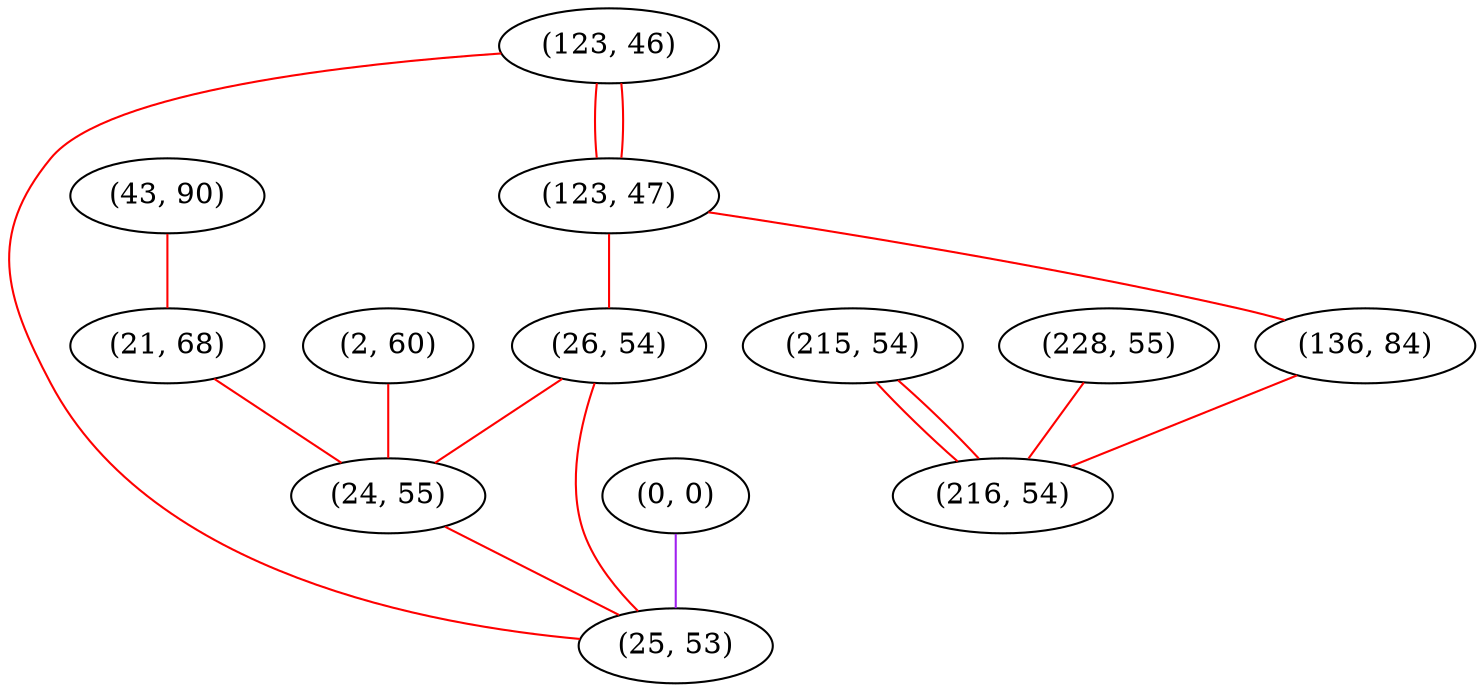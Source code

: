graph "" {
"(0, 0)";
"(2, 60)";
"(123, 46)";
"(123, 47)";
"(215, 54)";
"(26, 54)";
"(43, 90)";
"(136, 84)";
"(21, 68)";
"(228, 55)";
"(24, 55)";
"(216, 54)";
"(25, 53)";
"(0, 0)" -- "(25, 53)"  [color=purple, key=0, weight=4];
"(2, 60)" -- "(24, 55)"  [color=red, key=0, weight=1];
"(123, 46)" -- "(25, 53)"  [color=red, key=0, weight=1];
"(123, 46)" -- "(123, 47)"  [color=red, key=0, weight=1];
"(123, 46)" -- "(123, 47)"  [color=red, key=1, weight=1];
"(123, 47)" -- "(26, 54)"  [color=red, key=0, weight=1];
"(123, 47)" -- "(136, 84)"  [color=red, key=0, weight=1];
"(215, 54)" -- "(216, 54)"  [color=red, key=0, weight=1];
"(215, 54)" -- "(216, 54)"  [color=red, key=1, weight=1];
"(26, 54)" -- "(24, 55)"  [color=red, key=0, weight=1];
"(26, 54)" -- "(25, 53)"  [color=red, key=0, weight=1];
"(43, 90)" -- "(21, 68)"  [color=red, key=0, weight=1];
"(136, 84)" -- "(216, 54)"  [color=red, key=0, weight=1];
"(21, 68)" -- "(24, 55)"  [color=red, key=0, weight=1];
"(228, 55)" -- "(216, 54)"  [color=red, key=0, weight=1];
"(24, 55)" -- "(25, 53)"  [color=red, key=0, weight=1];
}
